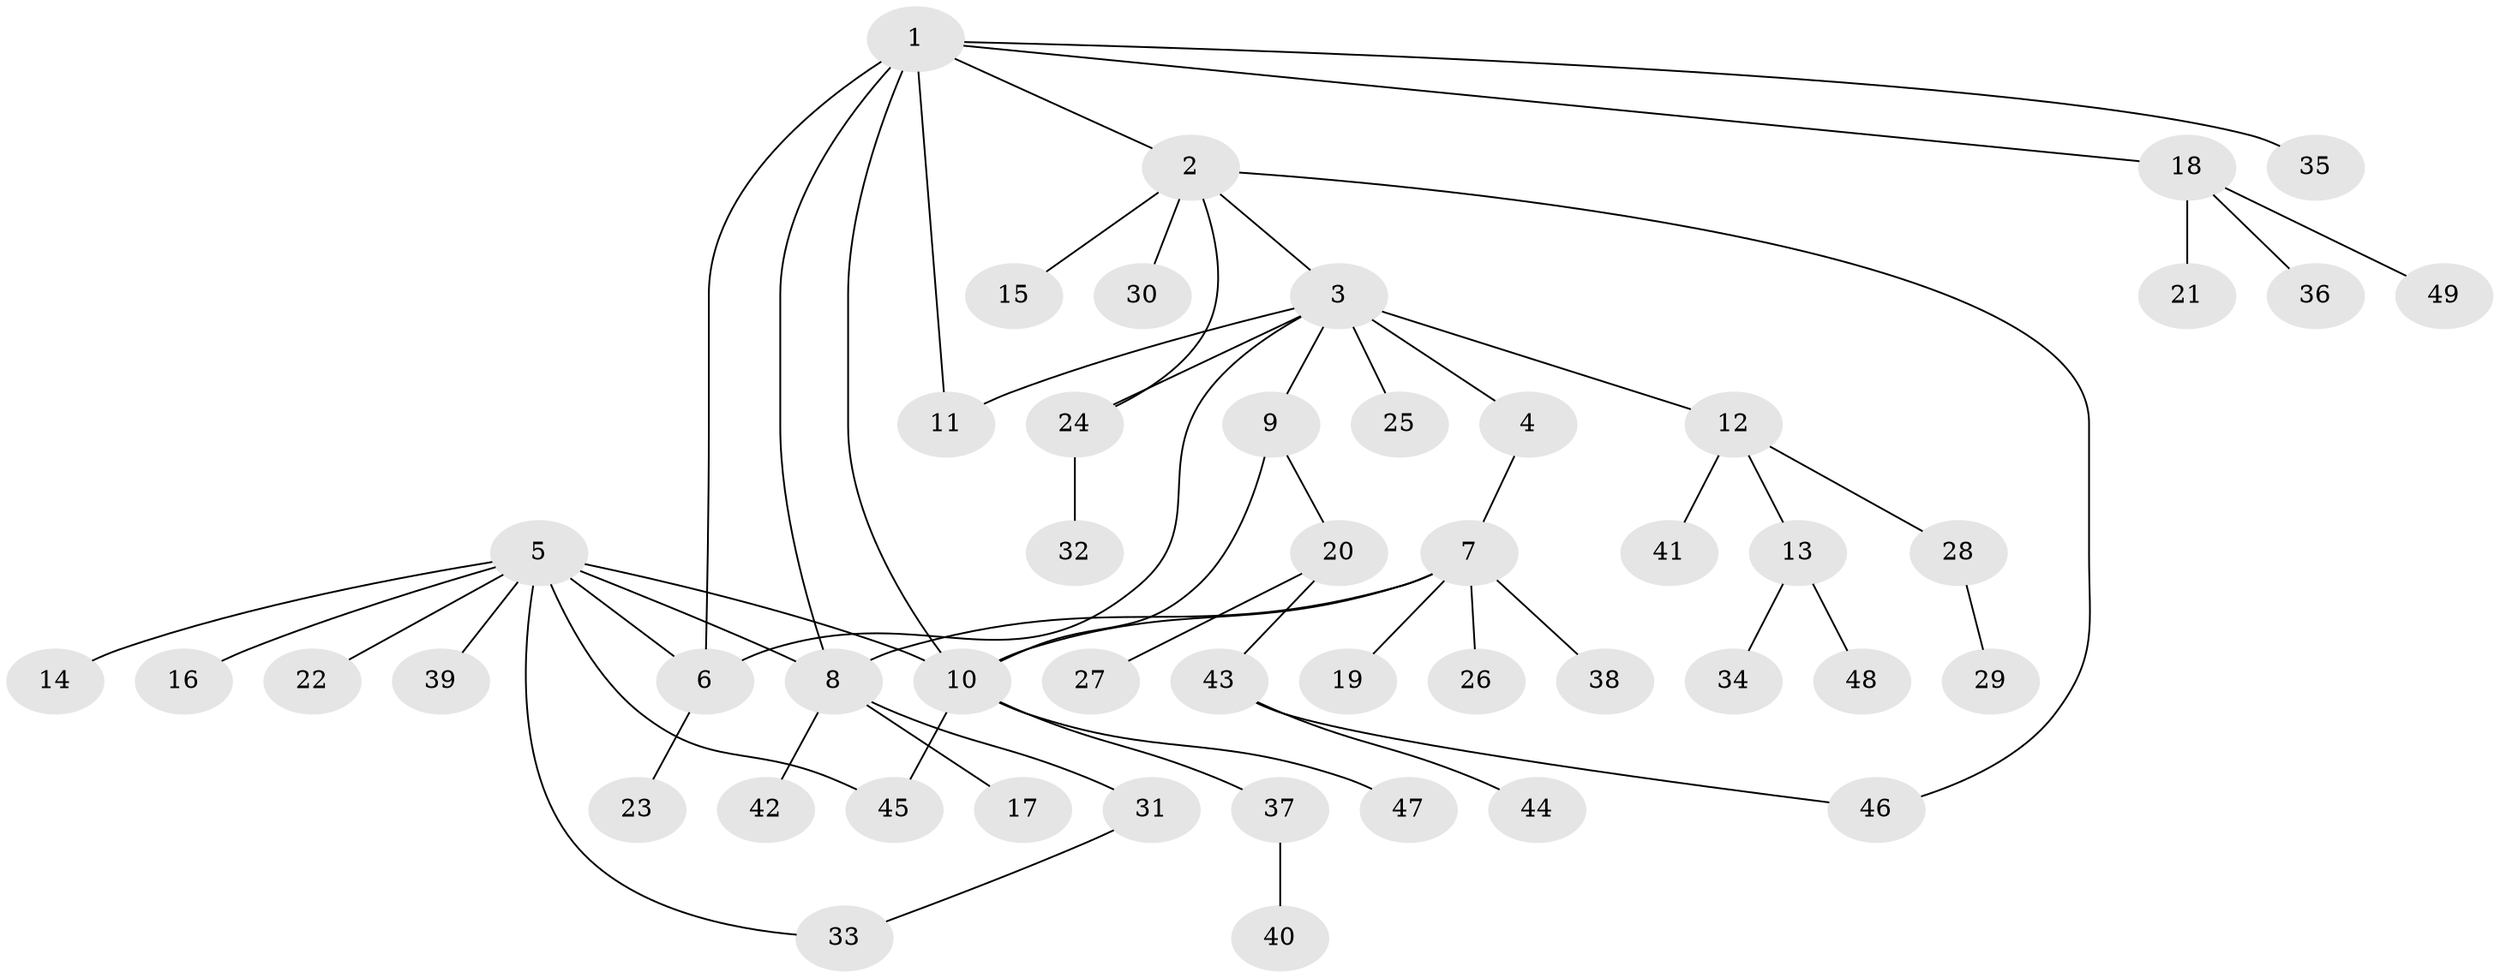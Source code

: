 // coarse degree distribution, {4: 0.07142857142857142, 1: 0.7142857142857143, 3: 0.07142857142857142, 6: 0.07142857142857142, 7: 0.07142857142857142}
// Generated by graph-tools (version 1.1) at 2025/57/03/04/25 21:57:28]
// undirected, 49 vertices, 59 edges
graph export_dot {
graph [start="1"]
  node [color=gray90,style=filled];
  1;
  2;
  3;
  4;
  5;
  6;
  7;
  8;
  9;
  10;
  11;
  12;
  13;
  14;
  15;
  16;
  17;
  18;
  19;
  20;
  21;
  22;
  23;
  24;
  25;
  26;
  27;
  28;
  29;
  30;
  31;
  32;
  33;
  34;
  35;
  36;
  37;
  38;
  39;
  40;
  41;
  42;
  43;
  44;
  45;
  46;
  47;
  48;
  49;
  1 -- 2;
  1 -- 6;
  1 -- 8;
  1 -- 10;
  1 -- 11;
  1 -- 18;
  1 -- 35;
  2 -- 3;
  2 -- 15;
  2 -- 24;
  2 -- 30;
  2 -- 46;
  3 -- 4;
  3 -- 6;
  3 -- 9;
  3 -- 11;
  3 -- 12;
  3 -- 24;
  3 -- 25;
  4 -- 7;
  5 -- 6;
  5 -- 8;
  5 -- 10;
  5 -- 14;
  5 -- 16;
  5 -- 22;
  5 -- 33;
  5 -- 39;
  5 -- 45;
  6 -- 23;
  7 -- 8;
  7 -- 10;
  7 -- 19;
  7 -- 26;
  7 -- 38;
  8 -- 17;
  8 -- 31;
  8 -- 42;
  9 -- 10;
  9 -- 20;
  10 -- 37;
  10 -- 45;
  10 -- 47;
  12 -- 13;
  12 -- 28;
  12 -- 41;
  13 -- 34;
  13 -- 48;
  18 -- 21;
  18 -- 36;
  18 -- 49;
  20 -- 27;
  20 -- 43;
  24 -- 32;
  28 -- 29;
  31 -- 33;
  37 -- 40;
  43 -- 44;
  43 -- 46;
}
